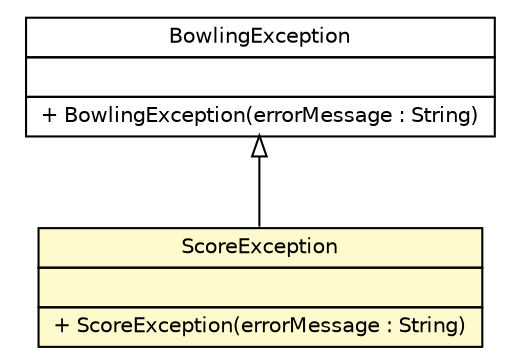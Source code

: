 #!/usr/local/bin/dot
#
# Class diagram 
# Generated by UMLGraph version R5_6 (http://www.umlgraph.org/)
#

digraph G {
	edge [fontname="Helvetica",fontsize=10,labelfontname="Helvetica",labelfontsize=10];
	node [fontname="Helvetica",fontsize=10,shape=plaintext];
	nodesep=0.25;
	ranksep=0.5;
	// thmuggleton.model.exceptions.BowlingException
	c686 [label=<<table title="thmuggleton.model.exceptions.BowlingException" border="0" cellborder="1" cellspacing="0" cellpadding="2" port="p" href="./BowlingException.html">
		<tr><td><table border="0" cellspacing="0" cellpadding="1">
<tr><td align="center" balign="center"> BowlingException </td></tr>
		</table></td></tr>
		<tr><td><table border="0" cellspacing="0" cellpadding="1">
<tr><td align="left" balign="left">  </td></tr>
		</table></td></tr>
		<tr><td><table border="0" cellspacing="0" cellpadding="1">
<tr><td align="left" balign="left"> + BowlingException(errorMessage : String) </td></tr>
		</table></td></tr>
		</table>>, URL="./BowlingException.html", fontname="Helvetica", fontcolor="black", fontsize=10.0];
	// thmuggleton.model.exceptions.ScoreException
	c687 [label=<<table title="thmuggleton.model.exceptions.ScoreException" border="0" cellborder="1" cellspacing="0" cellpadding="2" port="p" bgcolor="lemonChiffon" href="./ScoreException.html">
		<tr><td><table border="0" cellspacing="0" cellpadding="1">
<tr><td align="center" balign="center"> ScoreException </td></tr>
		</table></td></tr>
		<tr><td><table border="0" cellspacing="0" cellpadding="1">
<tr><td align="left" balign="left">  </td></tr>
		</table></td></tr>
		<tr><td><table border="0" cellspacing="0" cellpadding="1">
<tr><td align="left" balign="left"> + ScoreException(errorMessage : String) </td></tr>
		</table></td></tr>
		</table>>, URL="./ScoreException.html", fontname="Helvetica", fontcolor="black", fontsize=10.0];
	//thmuggleton.model.exceptions.ScoreException extends thmuggleton.model.exceptions.BowlingException
	c686:p -> c687:p [dir=back,arrowtail=empty];
}

